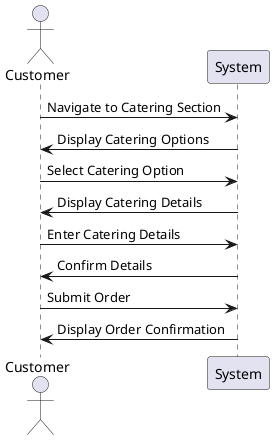 @startuml
actor Customer
Customer -> System: Navigate to Catering Section
System -> Customer: Display Catering Options
Customer -> System: Select Catering Option
System -> Customer: Display Catering Details
Customer -> System: Enter Catering Details
System -> Customer: Confirm Details
Customer -> System: Submit Order
System -> Customer: Display Order Confirmation
@enduml